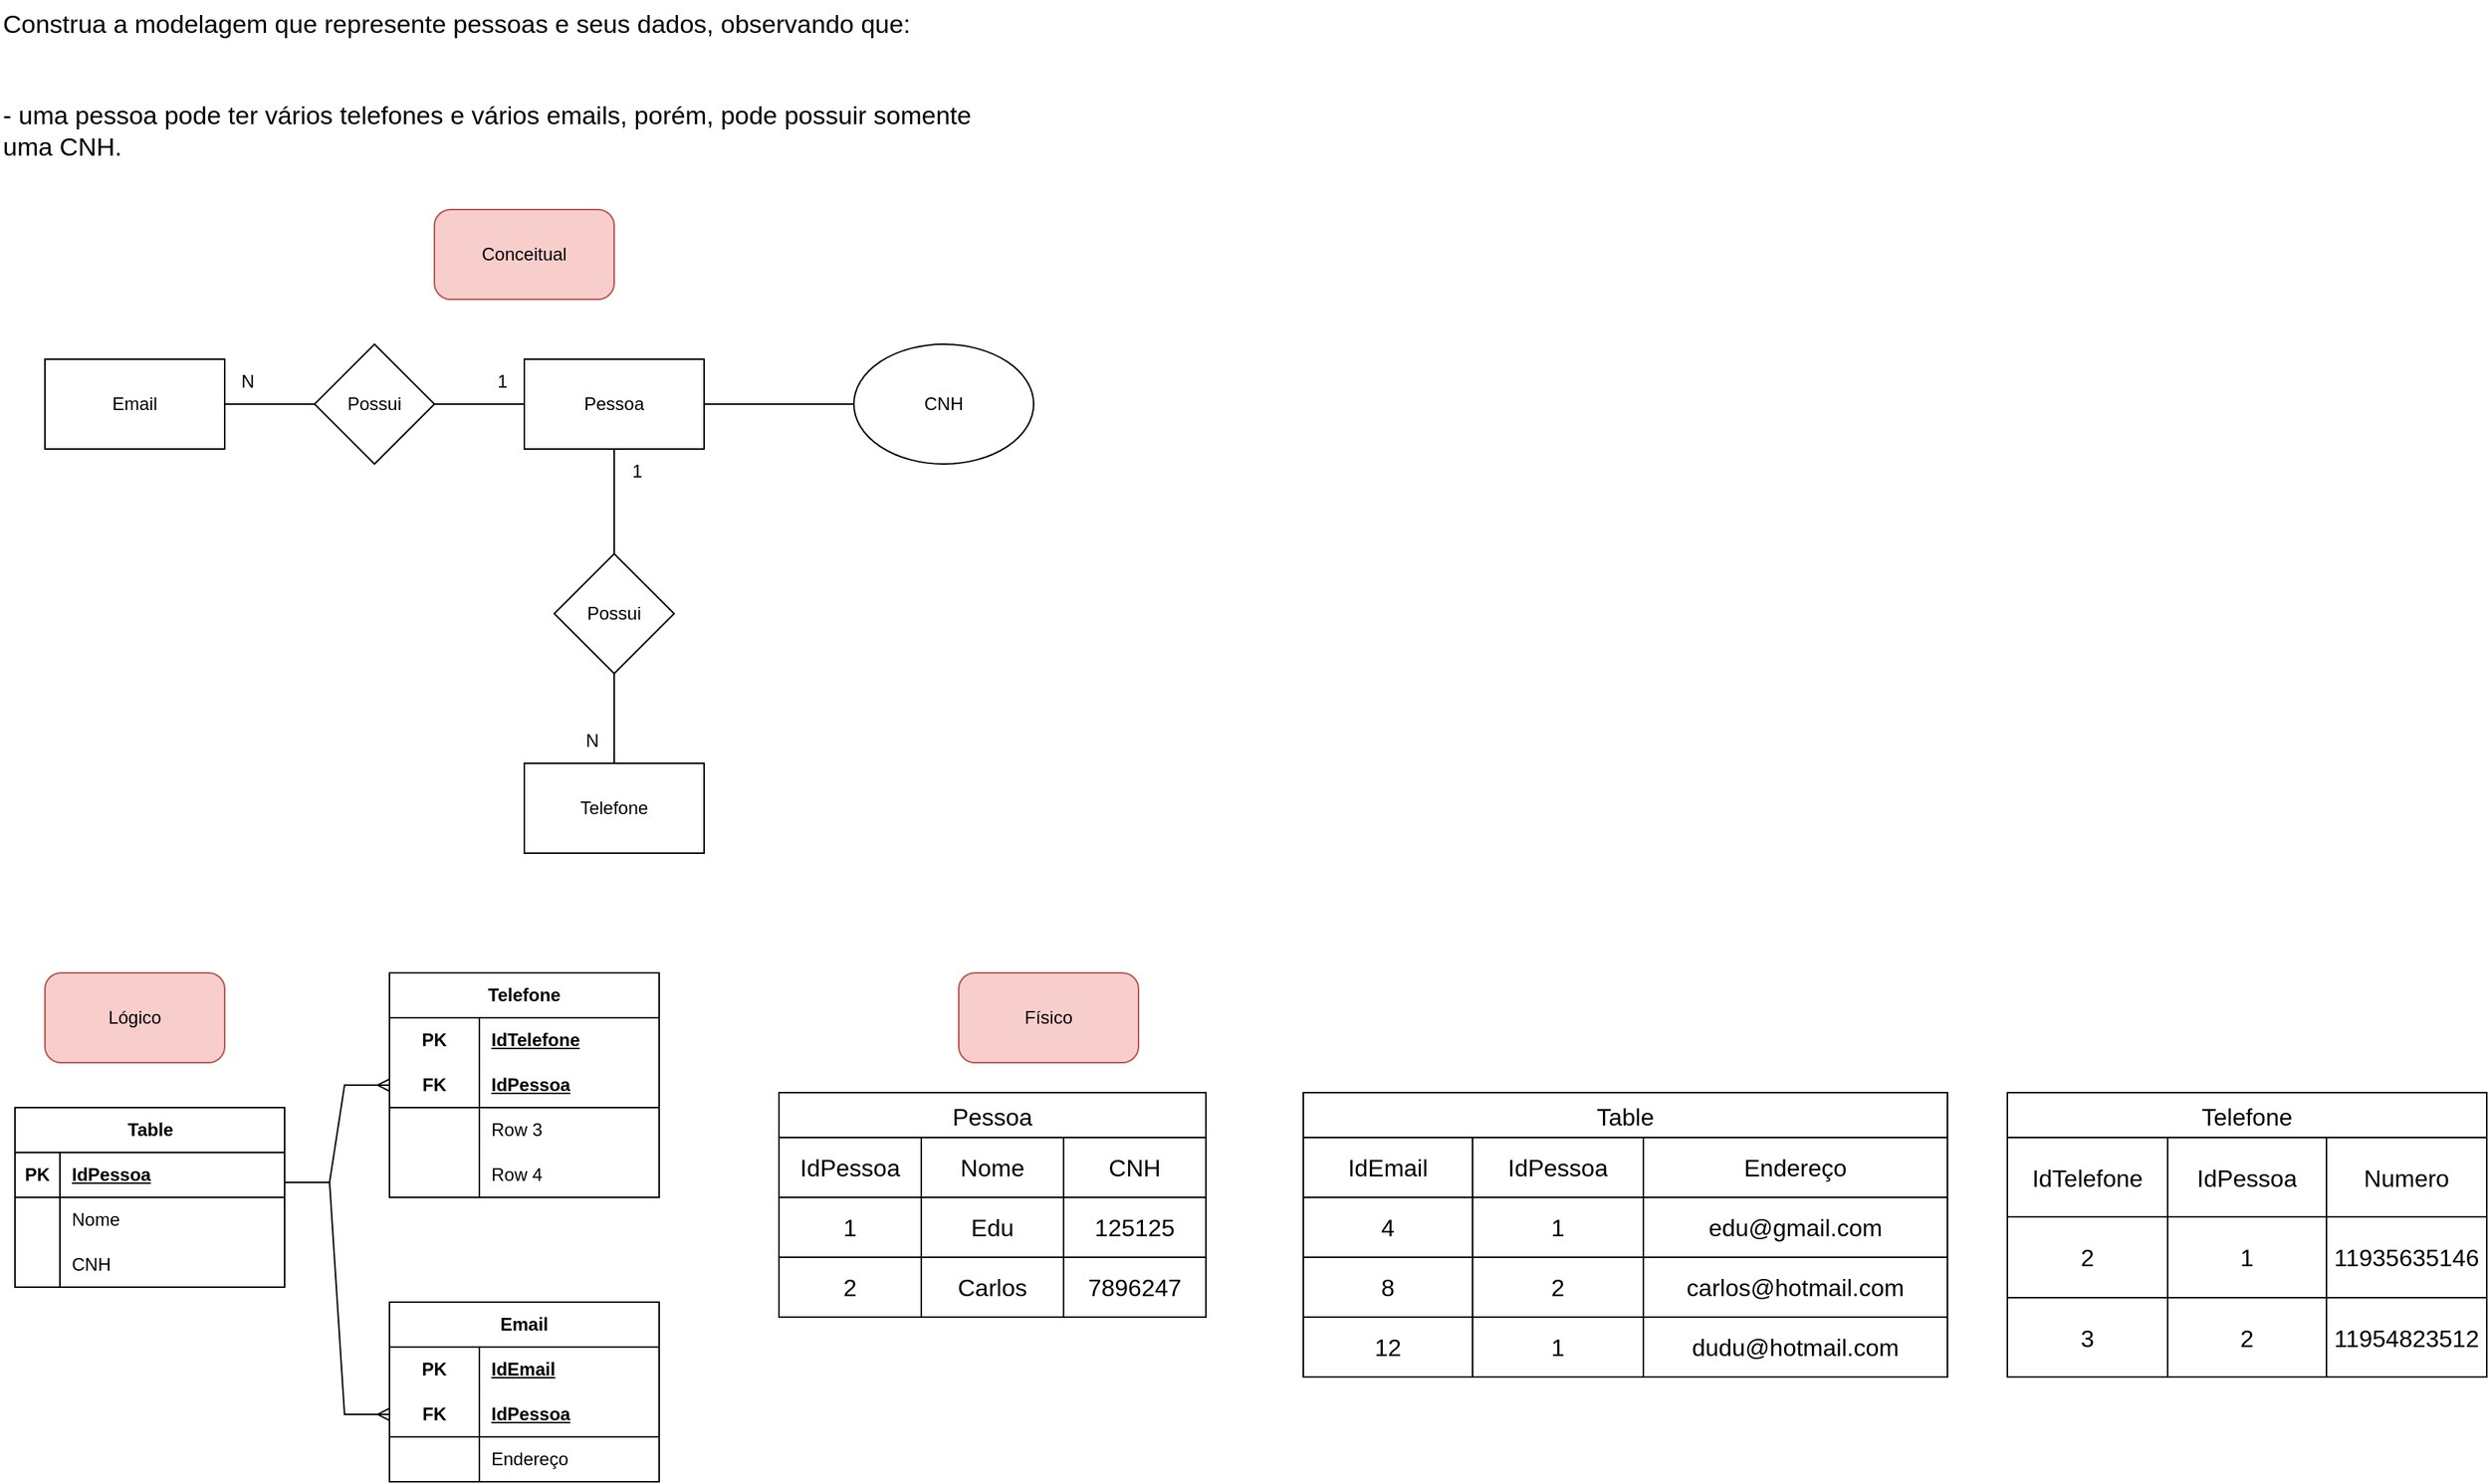 <mxfile version="21.6.5" type="github">
  <diagram name="Página-1" id="deudrrEBmIYtajGyD70U">
    <mxGraphModel dx="1062" dy="612" grid="1" gridSize="10" guides="1" tooltips="1" connect="1" arrows="1" fold="1" page="1" pageScale="1" pageWidth="827" pageHeight="1169" math="0" shadow="0">
      <root>
        <mxCell id="0" />
        <mxCell id="1" parent="0" />
        <mxCell id="JkG8ZixfXUEyKiUJJ93Y-1" value="Construa a modelagem que represente pessoas e seus dados, observando que:&#xa;&#xa;&#xa;- uma pessoa pode ter vários telefones e vários emails, porém, pode possuir somente uma CNH." style="text;whiteSpace=wrap;fontSize=17;" parent="1" vertex="1">
          <mxGeometry width="670" height="120" as="geometry" />
        </mxCell>
        <mxCell id="JkG8ZixfXUEyKiUJJ93Y-12" style="edgeStyle=orthogonalEdgeStyle;rounded=0;orthogonalLoop=1;jettySize=auto;html=1;entryX=0;entryY=0.5;entryDx=0;entryDy=0;endArrow=none;endFill=0;" parent="1" source="JkG8ZixfXUEyKiUJJ93Y-2" target="JkG8ZixfXUEyKiUJJ93Y-9" edge="1">
          <mxGeometry relative="1" as="geometry" />
        </mxCell>
        <mxCell id="JkG8ZixfXUEyKiUJJ93Y-13" style="edgeStyle=orthogonalEdgeStyle;rounded=0;orthogonalLoop=1;jettySize=auto;html=1;entryX=0.5;entryY=0;entryDx=0;entryDy=0;endArrow=none;endFill=0;" parent="1" source="JkG8ZixfXUEyKiUJJ93Y-2" target="JkG8ZixfXUEyKiUJJ93Y-6" edge="1">
          <mxGeometry relative="1" as="geometry" />
        </mxCell>
        <mxCell id="JkG8ZixfXUEyKiUJJ93Y-2" value="Pessoa" style="rounded=0;whiteSpace=wrap;html=1;" parent="1" vertex="1">
          <mxGeometry x="350" y="240" width="120" height="60" as="geometry" />
        </mxCell>
        <mxCell id="JkG8ZixfXUEyKiUJJ93Y-10" style="edgeStyle=orthogonalEdgeStyle;rounded=0;orthogonalLoop=1;jettySize=auto;html=1;entryX=0;entryY=0.5;entryDx=0;entryDy=0;endArrow=none;endFill=0;" parent="1" source="JkG8ZixfXUEyKiUJJ93Y-3" target="JkG8ZixfXUEyKiUJJ93Y-7" edge="1">
          <mxGeometry relative="1" as="geometry" />
        </mxCell>
        <mxCell id="JkG8ZixfXUEyKiUJJ93Y-3" value="Email" style="rounded=0;whiteSpace=wrap;html=1;" parent="1" vertex="1">
          <mxGeometry x="30" y="240" width="120" height="60" as="geometry" />
        </mxCell>
        <mxCell id="JkG8ZixfXUEyKiUJJ93Y-4" value="Telefone" style="rounded=0;whiteSpace=wrap;html=1;" parent="1" vertex="1">
          <mxGeometry x="350" y="510" width="120" height="60" as="geometry" />
        </mxCell>
        <mxCell id="JkG8ZixfXUEyKiUJJ93Y-14" style="edgeStyle=orthogonalEdgeStyle;rounded=0;orthogonalLoop=1;jettySize=auto;html=1;entryX=0.5;entryY=0;entryDx=0;entryDy=0;endArrow=none;endFill=0;" parent="1" source="JkG8ZixfXUEyKiUJJ93Y-6" target="JkG8ZixfXUEyKiUJJ93Y-4" edge="1">
          <mxGeometry relative="1" as="geometry" />
        </mxCell>
        <mxCell id="JkG8ZixfXUEyKiUJJ93Y-6" value="Possui" style="rhombus;whiteSpace=wrap;html=1;" parent="1" vertex="1">
          <mxGeometry x="370" y="370" width="80" height="80" as="geometry" />
        </mxCell>
        <mxCell id="JkG8ZixfXUEyKiUJJ93Y-11" style="edgeStyle=orthogonalEdgeStyle;rounded=0;orthogonalLoop=1;jettySize=auto;html=1;entryX=0;entryY=0.5;entryDx=0;entryDy=0;endArrow=none;endFill=0;" parent="1" source="JkG8ZixfXUEyKiUJJ93Y-7" target="JkG8ZixfXUEyKiUJJ93Y-2" edge="1">
          <mxGeometry relative="1" as="geometry" />
        </mxCell>
        <mxCell id="JkG8ZixfXUEyKiUJJ93Y-7" value="Possui" style="rhombus;whiteSpace=wrap;html=1;" parent="1" vertex="1">
          <mxGeometry x="210" y="230" width="80" height="80" as="geometry" />
        </mxCell>
        <mxCell id="JkG8ZixfXUEyKiUJJ93Y-9" value="CNH" style="ellipse;whiteSpace=wrap;html=1;" parent="1" vertex="1">
          <mxGeometry x="570" y="230" width="120" height="80" as="geometry" />
        </mxCell>
        <mxCell id="JkG8ZixfXUEyKiUJJ93Y-17" value="Conceitual" style="rounded=1;whiteSpace=wrap;html=1;fillColor=#f8cecc;strokeColor=#b85450;arcSize=18;" parent="1" vertex="1">
          <mxGeometry x="290" y="140" width="120" height="60" as="geometry" />
        </mxCell>
        <mxCell id="JkG8ZixfXUEyKiUJJ93Y-18" value="N" style="text;html=1;align=center;verticalAlign=middle;resizable=0;points=[];autosize=1;strokeColor=none;fillColor=none;" parent="1" vertex="1">
          <mxGeometry x="150" y="240" width="30" height="30" as="geometry" />
        </mxCell>
        <mxCell id="JkG8ZixfXUEyKiUJJ93Y-19" value="N" style="text;html=1;align=center;verticalAlign=middle;resizable=0;points=[];autosize=1;strokeColor=none;fillColor=none;" parent="1" vertex="1">
          <mxGeometry x="380" y="480" width="30" height="30" as="geometry" />
        </mxCell>
        <mxCell id="JkG8ZixfXUEyKiUJJ93Y-20" value="1" style="text;html=1;align=center;verticalAlign=middle;resizable=0;points=[];autosize=1;strokeColor=none;fillColor=none;" parent="1" vertex="1">
          <mxGeometry x="320" y="240" width="30" height="30" as="geometry" />
        </mxCell>
        <mxCell id="JkG8ZixfXUEyKiUJJ93Y-21" value="1" style="text;html=1;align=center;verticalAlign=middle;resizable=0;points=[];autosize=1;strokeColor=none;fillColor=none;" parent="1" vertex="1">
          <mxGeometry x="410" y="300" width="30" height="30" as="geometry" />
        </mxCell>
        <mxCell id="JkG8ZixfXUEyKiUJJ93Y-22" value="Lógico" style="rounded=1;whiteSpace=wrap;html=1;fillColor=#f8cecc;strokeColor=#b85450;arcSize=18;" parent="1" vertex="1">
          <mxGeometry x="30" y="650" width="120" height="60" as="geometry" />
        </mxCell>
        <mxCell id="JkG8ZixfXUEyKiUJJ93Y-23" value="Físico" style="rounded=1;whiteSpace=wrap;html=1;fillColor=#f8cecc;strokeColor=#b85450;arcSize=18;" parent="1" vertex="1">
          <mxGeometry x="640" y="650" width="120" height="60" as="geometry" />
        </mxCell>
        <mxCell id="Hm1vm0wsRM-Nah7NEGq4-1" value="Table" style="shape=table;startSize=30;container=1;collapsible=1;childLayout=tableLayout;fixedRows=1;rowLines=0;fontStyle=1;align=center;resizeLast=1;html=1;" vertex="1" parent="1">
          <mxGeometry x="10" y="740" width="180" height="120" as="geometry" />
        </mxCell>
        <mxCell id="Hm1vm0wsRM-Nah7NEGq4-2" value="" style="shape=tableRow;horizontal=0;startSize=0;swimlaneHead=0;swimlaneBody=0;fillColor=none;collapsible=0;dropTarget=0;points=[[0,0.5],[1,0.5]];portConstraint=eastwest;top=0;left=0;right=0;bottom=1;" vertex="1" parent="Hm1vm0wsRM-Nah7NEGq4-1">
          <mxGeometry y="30" width="180" height="30" as="geometry" />
        </mxCell>
        <mxCell id="Hm1vm0wsRM-Nah7NEGq4-3" value="PK" style="shape=partialRectangle;connectable=0;fillColor=none;top=0;left=0;bottom=0;right=0;fontStyle=1;overflow=hidden;whiteSpace=wrap;html=1;" vertex="1" parent="Hm1vm0wsRM-Nah7NEGq4-2">
          <mxGeometry width="30" height="30" as="geometry">
            <mxRectangle width="30" height="30" as="alternateBounds" />
          </mxGeometry>
        </mxCell>
        <mxCell id="Hm1vm0wsRM-Nah7NEGq4-4" value="IdPessoa" style="shape=partialRectangle;connectable=0;fillColor=none;top=0;left=0;bottom=0;right=0;align=left;spacingLeft=6;fontStyle=5;overflow=hidden;whiteSpace=wrap;html=1;" vertex="1" parent="Hm1vm0wsRM-Nah7NEGq4-2">
          <mxGeometry x="30" width="150" height="30" as="geometry">
            <mxRectangle width="150" height="30" as="alternateBounds" />
          </mxGeometry>
        </mxCell>
        <mxCell id="Hm1vm0wsRM-Nah7NEGq4-5" value="" style="shape=tableRow;horizontal=0;startSize=0;swimlaneHead=0;swimlaneBody=0;fillColor=none;collapsible=0;dropTarget=0;points=[[0,0.5],[1,0.5]];portConstraint=eastwest;top=0;left=0;right=0;bottom=0;" vertex="1" parent="Hm1vm0wsRM-Nah7NEGq4-1">
          <mxGeometry y="60" width="180" height="30" as="geometry" />
        </mxCell>
        <mxCell id="Hm1vm0wsRM-Nah7NEGq4-6" value="" style="shape=partialRectangle;connectable=0;fillColor=none;top=0;left=0;bottom=0;right=0;editable=1;overflow=hidden;whiteSpace=wrap;html=1;" vertex="1" parent="Hm1vm0wsRM-Nah7NEGq4-5">
          <mxGeometry width="30" height="30" as="geometry">
            <mxRectangle width="30" height="30" as="alternateBounds" />
          </mxGeometry>
        </mxCell>
        <mxCell id="Hm1vm0wsRM-Nah7NEGq4-7" value="Nome" style="shape=partialRectangle;connectable=0;fillColor=none;top=0;left=0;bottom=0;right=0;align=left;spacingLeft=6;overflow=hidden;whiteSpace=wrap;html=1;" vertex="1" parent="Hm1vm0wsRM-Nah7NEGq4-5">
          <mxGeometry x="30" width="150" height="30" as="geometry">
            <mxRectangle width="150" height="30" as="alternateBounds" />
          </mxGeometry>
        </mxCell>
        <mxCell id="Hm1vm0wsRM-Nah7NEGq4-8" value="" style="shape=tableRow;horizontal=0;startSize=0;swimlaneHead=0;swimlaneBody=0;fillColor=none;collapsible=0;dropTarget=0;points=[[0,0.5],[1,0.5]];portConstraint=eastwest;top=0;left=0;right=0;bottom=0;" vertex="1" parent="Hm1vm0wsRM-Nah7NEGq4-1">
          <mxGeometry y="90" width="180" height="30" as="geometry" />
        </mxCell>
        <mxCell id="Hm1vm0wsRM-Nah7NEGq4-9" value="" style="shape=partialRectangle;connectable=0;fillColor=none;top=0;left=0;bottom=0;right=0;editable=1;overflow=hidden;whiteSpace=wrap;html=1;" vertex="1" parent="Hm1vm0wsRM-Nah7NEGq4-8">
          <mxGeometry width="30" height="30" as="geometry">
            <mxRectangle width="30" height="30" as="alternateBounds" />
          </mxGeometry>
        </mxCell>
        <mxCell id="Hm1vm0wsRM-Nah7NEGq4-10" value="CNH" style="shape=partialRectangle;connectable=0;fillColor=none;top=0;left=0;bottom=0;right=0;align=left;spacingLeft=6;overflow=hidden;whiteSpace=wrap;html=1;" vertex="1" parent="Hm1vm0wsRM-Nah7NEGq4-8">
          <mxGeometry x="30" width="150" height="30" as="geometry">
            <mxRectangle width="150" height="30" as="alternateBounds" />
          </mxGeometry>
        </mxCell>
        <mxCell id="Hm1vm0wsRM-Nah7NEGq4-14" value="Email" style="shape=table;startSize=30;container=1;collapsible=1;childLayout=tableLayout;fixedRows=1;rowLines=0;fontStyle=1;align=center;resizeLast=1;html=1;whiteSpace=wrap;" vertex="1" parent="1">
          <mxGeometry x="260" y="870" width="180" height="120" as="geometry" />
        </mxCell>
        <mxCell id="Hm1vm0wsRM-Nah7NEGq4-15" value="" style="shape=tableRow;horizontal=0;startSize=0;swimlaneHead=0;swimlaneBody=0;fillColor=none;collapsible=0;dropTarget=0;points=[[0,0.5],[1,0.5]];portConstraint=eastwest;top=0;left=0;right=0;bottom=0;html=1;" vertex="1" parent="Hm1vm0wsRM-Nah7NEGq4-14">
          <mxGeometry y="30" width="180" height="30" as="geometry" />
        </mxCell>
        <mxCell id="Hm1vm0wsRM-Nah7NEGq4-16" value="PK" style="shape=partialRectangle;connectable=0;fillColor=none;top=0;left=0;bottom=0;right=0;fontStyle=1;overflow=hidden;html=1;whiteSpace=wrap;" vertex="1" parent="Hm1vm0wsRM-Nah7NEGq4-15">
          <mxGeometry width="60" height="30" as="geometry">
            <mxRectangle width="60" height="30" as="alternateBounds" />
          </mxGeometry>
        </mxCell>
        <mxCell id="Hm1vm0wsRM-Nah7NEGq4-17" value="IdEmail" style="shape=partialRectangle;connectable=0;fillColor=none;top=0;left=0;bottom=0;right=0;align=left;spacingLeft=6;fontStyle=5;overflow=hidden;html=1;whiteSpace=wrap;" vertex="1" parent="Hm1vm0wsRM-Nah7NEGq4-15">
          <mxGeometry x="60" width="120" height="30" as="geometry">
            <mxRectangle width="120" height="30" as="alternateBounds" />
          </mxGeometry>
        </mxCell>
        <mxCell id="Hm1vm0wsRM-Nah7NEGq4-18" value="" style="shape=tableRow;horizontal=0;startSize=0;swimlaneHead=0;swimlaneBody=0;fillColor=none;collapsible=0;dropTarget=0;points=[[0,0.5],[1,0.5]];portConstraint=eastwest;top=0;left=0;right=0;bottom=1;html=1;" vertex="1" parent="Hm1vm0wsRM-Nah7NEGq4-14">
          <mxGeometry y="60" width="180" height="30" as="geometry" />
        </mxCell>
        <mxCell id="Hm1vm0wsRM-Nah7NEGq4-19" value="FK" style="shape=partialRectangle;connectable=0;fillColor=none;top=0;left=0;bottom=0;right=0;fontStyle=1;overflow=hidden;html=1;whiteSpace=wrap;" vertex="1" parent="Hm1vm0wsRM-Nah7NEGq4-18">
          <mxGeometry width="60" height="30" as="geometry">
            <mxRectangle width="60" height="30" as="alternateBounds" />
          </mxGeometry>
        </mxCell>
        <mxCell id="Hm1vm0wsRM-Nah7NEGq4-20" value="IdPessoa" style="shape=partialRectangle;connectable=0;fillColor=none;top=0;left=0;bottom=0;right=0;align=left;spacingLeft=6;fontStyle=5;overflow=hidden;html=1;whiteSpace=wrap;" vertex="1" parent="Hm1vm0wsRM-Nah7NEGq4-18">
          <mxGeometry x="60" width="120" height="30" as="geometry">
            <mxRectangle width="120" height="30" as="alternateBounds" />
          </mxGeometry>
        </mxCell>
        <mxCell id="Hm1vm0wsRM-Nah7NEGq4-21" value="" style="shape=tableRow;horizontal=0;startSize=0;swimlaneHead=0;swimlaneBody=0;fillColor=none;collapsible=0;dropTarget=0;points=[[0,0.5],[1,0.5]];portConstraint=eastwest;top=0;left=0;right=0;bottom=0;html=1;" vertex="1" parent="Hm1vm0wsRM-Nah7NEGq4-14">
          <mxGeometry y="90" width="180" height="30" as="geometry" />
        </mxCell>
        <mxCell id="Hm1vm0wsRM-Nah7NEGq4-22" value="" style="shape=partialRectangle;connectable=0;fillColor=none;top=0;left=0;bottom=0;right=0;editable=1;overflow=hidden;html=1;whiteSpace=wrap;" vertex="1" parent="Hm1vm0wsRM-Nah7NEGq4-21">
          <mxGeometry width="60" height="30" as="geometry">
            <mxRectangle width="60" height="30" as="alternateBounds" />
          </mxGeometry>
        </mxCell>
        <mxCell id="Hm1vm0wsRM-Nah7NEGq4-23" value="Endereço" style="shape=partialRectangle;connectable=0;fillColor=none;top=0;left=0;bottom=0;right=0;align=left;spacingLeft=6;overflow=hidden;html=1;whiteSpace=wrap;" vertex="1" parent="Hm1vm0wsRM-Nah7NEGq4-21">
          <mxGeometry x="60" width="120" height="30" as="geometry">
            <mxRectangle width="120" height="30" as="alternateBounds" />
          </mxGeometry>
        </mxCell>
        <mxCell id="Hm1vm0wsRM-Nah7NEGq4-27" value="Telefone" style="shape=table;startSize=30;container=1;collapsible=1;childLayout=tableLayout;fixedRows=1;rowLines=0;fontStyle=1;align=center;resizeLast=1;html=1;whiteSpace=wrap;" vertex="1" parent="1">
          <mxGeometry x="260" y="650" width="180" height="150" as="geometry" />
        </mxCell>
        <mxCell id="Hm1vm0wsRM-Nah7NEGq4-28" value="" style="shape=tableRow;horizontal=0;startSize=0;swimlaneHead=0;swimlaneBody=0;fillColor=none;collapsible=0;dropTarget=0;points=[[0,0.5],[1,0.5]];portConstraint=eastwest;top=0;left=0;right=0;bottom=0;html=1;" vertex="1" parent="Hm1vm0wsRM-Nah7NEGq4-27">
          <mxGeometry y="30" width="180" height="30" as="geometry" />
        </mxCell>
        <mxCell id="Hm1vm0wsRM-Nah7NEGq4-29" value="PK" style="shape=partialRectangle;connectable=0;fillColor=none;top=0;left=0;bottom=0;right=0;fontStyle=1;overflow=hidden;html=1;whiteSpace=wrap;" vertex="1" parent="Hm1vm0wsRM-Nah7NEGq4-28">
          <mxGeometry width="60" height="30" as="geometry">
            <mxRectangle width="60" height="30" as="alternateBounds" />
          </mxGeometry>
        </mxCell>
        <mxCell id="Hm1vm0wsRM-Nah7NEGq4-30" value="IdTelefone" style="shape=partialRectangle;connectable=0;fillColor=none;top=0;left=0;bottom=0;right=0;align=left;spacingLeft=6;fontStyle=5;overflow=hidden;html=1;whiteSpace=wrap;" vertex="1" parent="Hm1vm0wsRM-Nah7NEGq4-28">
          <mxGeometry x="60" width="120" height="30" as="geometry">
            <mxRectangle width="120" height="30" as="alternateBounds" />
          </mxGeometry>
        </mxCell>
        <mxCell id="Hm1vm0wsRM-Nah7NEGq4-31" value="" style="shape=tableRow;horizontal=0;startSize=0;swimlaneHead=0;swimlaneBody=0;fillColor=none;collapsible=0;dropTarget=0;points=[[0,0.5],[1,0.5]];portConstraint=eastwest;top=0;left=0;right=0;bottom=1;html=1;" vertex="1" parent="Hm1vm0wsRM-Nah7NEGq4-27">
          <mxGeometry y="60" width="180" height="30" as="geometry" />
        </mxCell>
        <mxCell id="Hm1vm0wsRM-Nah7NEGq4-32" value="FK" style="shape=partialRectangle;connectable=0;fillColor=none;top=0;left=0;bottom=0;right=0;fontStyle=1;overflow=hidden;html=1;whiteSpace=wrap;" vertex="1" parent="Hm1vm0wsRM-Nah7NEGq4-31">
          <mxGeometry width="60" height="30" as="geometry">
            <mxRectangle width="60" height="30" as="alternateBounds" />
          </mxGeometry>
        </mxCell>
        <mxCell id="Hm1vm0wsRM-Nah7NEGq4-33" value="IdPessoa" style="shape=partialRectangle;connectable=0;fillColor=none;top=0;left=0;bottom=0;right=0;align=left;spacingLeft=6;fontStyle=5;overflow=hidden;html=1;whiteSpace=wrap;" vertex="1" parent="Hm1vm0wsRM-Nah7NEGq4-31">
          <mxGeometry x="60" width="120" height="30" as="geometry">
            <mxRectangle width="120" height="30" as="alternateBounds" />
          </mxGeometry>
        </mxCell>
        <mxCell id="Hm1vm0wsRM-Nah7NEGq4-34" value="" style="shape=tableRow;horizontal=0;startSize=0;swimlaneHead=0;swimlaneBody=0;fillColor=none;collapsible=0;dropTarget=0;points=[[0,0.5],[1,0.5]];portConstraint=eastwest;top=0;left=0;right=0;bottom=0;html=1;" vertex="1" parent="Hm1vm0wsRM-Nah7NEGq4-27">
          <mxGeometry y="90" width="180" height="30" as="geometry" />
        </mxCell>
        <mxCell id="Hm1vm0wsRM-Nah7NEGq4-35" value="" style="shape=partialRectangle;connectable=0;fillColor=none;top=0;left=0;bottom=0;right=0;editable=1;overflow=hidden;html=1;whiteSpace=wrap;" vertex="1" parent="Hm1vm0wsRM-Nah7NEGq4-34">
          <mxGeometry width="60" height="30" as="geometry">
            <mxRectangle width="60" height="30" as="alternateBounds" />
          </mxGeometry>
        </mxCell>
        <mxCell id="Hm1vm0wsRM-Nah7NEGq4-36" value="Row 3" style="shape=partialRectangle;connectable=0;fillColor=none;top=0;left=0;bottom=0;right=0;align=left;spacingLeft=6;overflow=hidden;html=1;whiteSpace=wrap;" vertex="1" parent="Hm1vm0wsRM-Nah7NEGq4-34">
          <mxGeometry x="60" width="120" height="30" as="geometry">
            <mxRectangle width="120" height="30" as="alternateBounds" />
          </mxGeometry>
        </mxCell>
        <mxCell id="Hm1vm0wsRM-Nah7NEGq4-37" value="" style="shape=tableRow;horizontal=0;startSize=0;swimlaneHead=0;swimlaneBody=0;fillColor=none;collapsible=0;dropTarget=0;points=[[0,0.5],[1,0.5]];portConstraint=eastwest;top=0;left=0;right=0;bottom=0;html=1;" vertex="1" parent="Hm1vm0wsRM-Nah7NEGq4-27">
          <mxGeometry y="120" width="180" height="30" as="geometry" />
        </mxCell>
        <mxCell id="Hm1vm0wsRM-Nah7NEGq4-38" value="" style="shape=partialRectangle;connectable=0;fillColor=none;top=0;left=0;bottom=0;right=0;editable=1;overflow=hidden;html=1;whiteSpace=wrap;" vertex="1" parent="Hm1vm0wsRM-Nah7NEGq4-37">
          <mxGeometry width="60" height="30" as="geometry">
            <mxRectangle width="60" height="30" as="alternateBounds" />
          </mxGeometry>
        </mxCell>
        <mxCell id="Hm1vm0wsRM-Nah7NEGq4-39" value="Row 4" style="shape=partialRectangle;connectable=0;fillColor=none;top=0;left=0;bottom=0;right=0;align=left;spacingLeft=6;overflow=hidden;html=1;whiteSpace=wrap;" vertex="1" parent="Hm1vm0wsRM-Nah7NEGq4-37">
          <mxGeometry x="60" width="120" height="30" as="geometry">
            <mxRectangle width="120" height="30" as="alternateBounds" />
          </mxGeometry>
        </mxCell>
        <mxCell id="Hm1vm0wsRM-Nah7NEGq4-40" value="" style="edgeStyle=entityRelationEdgeStyle;fontSize=12;html=1;endArrow=ERmany;rounded=0;entryX=0;entryY=0.5;entryDx=0;entryDy=0;" edge="1" parent="1" target="Hm1vm0wsRM-Nah7NEGq4-31">
          <mxGeometry width="100" height="100" relative="1" as="geometry">
            <mxPoint x="190" y="790" as="sourcePoint" />
            <mxPoint x="290" y="690" as="targetPoint" />
          </mxGeometry>
        </mxCell>
        <mxCell id="Hm1vm0wsRM-Nah7NEGq4-41" value="" style="edgeStyle=entityRelationEdgeStyle;fontSize=12;html=1;endArrow=ERmany;rounded=0;entryX=0;entryY=0.5;entryDx=0;entryDy=0;" edge="1" parent="1" target="Hm1vm0wsRM-Nah7NEGq4-18">
          <mxGeometry width="100" height="100" relative="1" as="geometry">
            <mxPoint x="190" y="790" as="sourcePoint" />
            <mxPoint x="260" y="820" as="targetPoint" />
          </mxGeometry>
        </mxCell>
        <mxCell id="Hm1vm0wsRM-Nah7NEGq4-55" value="Pessoa" style="shape=table;startSize=30;container=1;collapsible=0;childLayout=tableLayout;strokeColor=default;fontSize=16;" vertex="1" parent="1">
          <mxGeometry x="520" y="730" width="285" height="150" as="geometry" />
        </mxCell>
        <mxCell id="Hm1vm0wsRM-Nah7NEGq4-56" value="" style="shape=tableRow;horizontal=0;startSize=0;swimlaneHead=0;swimlaneBody=0;strokeColor=inherit;top=0;left=0;bottom=0;right=0;collapsible=0;dropTarget=0;fillColor=none;points=[[0,0.5],[1,0.5]];portConstraint=eastwest;fontSize=16;" vertex="1" parent="Hm1vm0wsRM-Nah7NEGq4-55">
          <mxGeometry y="30" width="285" height="40" as="geometry" />
        </mxCell>
        <mxCell id="Hm1vm0wsRM-Nah7NEGq4-57" value="IdPessoa" style="shape=partialRectangle;html=1;whiteSpace=wrap;connectable=0;strokeColor=inherit;overflow=hidden;fillColor=none;top=0;left=0;bottom=0;right=0;pointerEvents=1;fontSize=16;" vertex="1" parent="Hm1vm0wsRM-Nah7NEGq4-56">
          <mxGeometry width="95" height="40" as="geometry">
            <mxRectangle width="95" height="40" as="alternateBounds" />
          </mxGeometry>
        </mxCell>
        <mxCell id="Hm1vm0wsRM-Nah7NEGq4-58" value="Nome" style="shape=partialRectangle;html=1;whiteSpace=wrap;connectable=0;strokeColor=inherit;overflow=hidden;fillColor=none;top=0;left=0;bottom=0;right=0;pointerEvents=1;fontSize=16;" vertex="1" parent="Hm1vm0wsRM-Nah7NEGq4-56">
          <mxGeometry x="95" width="95" height="40" as="geometry">
            <mxRectangle width="95" height="40" as="alternateBounds" />
          </mxGeometry>
        </mxCell>
        <mxCell id="Hm1vm0wsRM-Nah7NEGq4-68" value="CNH" style="shape=partialRectangle;html=1;whiteSpace=wrap;connectable=0;strokeColor=inherit;overflow=hidden;fillColor=none;top=0;left=0;bottom=0;right=0;pointerEvents=1;fontSize=16;" vertex="1" parent="Hm1vm0wsRM-Nah7NEGq4-56">
          <mxGeometry x="190" width="95" height="40" as="geometry">
            <mxRectangle width="95" height="40" as="alternateBounds" />
          </mxGeometry>
        </mxCell>
        <mxCell id="Hm1vm0wsRM-Nah7NEGq4-60" value="" style="shape=tableRow;horizontal=0;startSize=0;swimlaneHead=0;swimlaneBody=0;strokeColor=inherit;top=0;left=0;bottom=0;right=0;collapsible=0;dropTarget=0;fillColor=none;points=[[0,0.5],[1,0.5]];portConstraint=eastwest;fontSize=16;" vertex="1" parent="Hm1vm0wsRM-Nah7NEGq4-55">
          <mxGeometry y="70" width="285" height="40" as="geometry" />
        </mxCell>
        <mxCell id="Hm1vm0wsRM-Nah7NEGq4-61" value="1" style="shape=partialRectangle;html=1;whiteSpace=wrap;connectable=0;strokeColor=inherit;overflow=hidden;fillColor=none;top=0;left=0;bottom=0;right=0;pointerEvents=1;fontSize=16;" vertex="1" parent="Hm1vm0wsRM-Nah7NEGq4-60">
          <mxGeometry width="95" height="40" as="geometry">
            <mxRectangle width="95" height="40" as="alternateBounds" />
          </mxGeometry>
        </mxCell>
        <mxCell id="Hm1vm0wsRM-Nah7NEGq4-62" value="Edu" style="shape=partialRectangle;html=1;whiteSpace=wrap;connectable=0;strokeColor=inherit;overflow=hidden;fillColor=none;top=0;left=0;bottom=0;right=0;pointerEvents=1;fontSize=16;" vertex="1" parent="Hm1vm0wsRM-Nah7NEGq4-60">
          <mxGeometry x="95" width="95" height="40" as="geometry">
            <mxRectangle width="95" height="40" as="alternateBounds" />
          </mxGeometry>
        </mxCell>
        <mxCell id="Hm1vm0wsRM-Nah7NEGq4-69" value="125125" style="shape=partialRectangle;html=1;whiteSpace=wrap;connectable=0;strokeColor=inherit;overflow=hidden;fillColor=none;top=0;left=0;bottom=0;right=0;pointerEvents=1;fontSize=16;" vertex="1" parent="Hm1vm0wsRM-Nah7NEGq4-60">
          <mxGeometry x="190" width="95" height="40" as="geometry">
            <mxRectangle width="95" height="40" as="alternateBounds" />
          </mxGeometry>
        </mxCell>
        <mxCell id="Hm1vm0wsRM-Nah7NEGq4-64" value="" style="shape=tableRow;horizontal=0;startSize=0;swimlaneHead=0;swimlaneBody=0;strokeColor=inherit;top=0;left=0;bottom=0;right=0;collapsible=0;dropTarget=0;fillColor=none;points=[[0,0.5],[1,0.5]];portConstraint=eastwest;fontSize=16;" vertex="1" parent="Hm1vm0wsRM-Nah7NEGq4-55">
          <mxGeometry y="110" width="285" height="40" as="geometry" />
        </mxCell>
        <mxCell id="Hm1vm0wsRM-Nah7NEGq4-65" value="2" style="shape=partialRectangle;html=1;whiteSpace=wrap;connectable=0;strokeColor=inherit;overflow=hidden;fillColor=none;top=0;left=0;bottom=0;right=0;pointerEvents=1;fontSize=16;" vertex="1" parent="Hm1vm0wsRM-Nah7NEGq4-64">
          <mxGeometry width="95" height="40" as="geometry">
            <mxRectangle width="95" height="40" as="alternateBounds" />
          </mxGeometry>
        </mxCell>
        <mxCell id="Hm1vm0wsRM-Nah7NEGq4-66" value="Carlos" style="shape=partialRectangle;html=1;whiteSpace=wrap;connectable=0;strokeColor=inherit;overflow=hidden;fillColor=none;top=0;left=0;bottom=0;right=0;pointerEvents=1;fontSize=16;" vertex="1" parent="Hm1vm0wsRM-Nah7NEGq4-64">
          <mxGeometry x="95" width="95" height="40" as="geometry">
            <mxRectangle width="95" height="40" as="alternateBounds" />
          </mxGeometry>
        </mxCell>
        <mxCell id="Hm1vm0wsRM-Nah7NEGq4-70" value="7896247" style="shape=partialRectangle;html=1;whiteSpace=wrap;connectable=0;strokeColor=inherit;overflow=hidden;fillColor=none;top=0;left=0;bottom=0;right=0;pointerEvents=1;fontSize=16;" vertex="1" parent="Hm1vm0wsRM-Nah7NEGq4-64">
          <mxGeometry x="190" width="95" height="40" as="geometry">
            <mxRectangle width="95" height="40" as="alternateBounds" />
          </mxGeometry>
        </mxCell>
        <mxCell id="Hm1vm0wsRM-Nah7NEGq4-71" value="Table" style="shape=table;startSize=30;container=1;collapsible=0;childLayout=tableLayout;strokeColor=default;fontSize=16;" vertex="1" parent="1">
          <mxGeometry x="870" y="730" width="430" height="190" as="geometry" />
        </mxCell>
        <mxCell id="Hm1vm0wsRM-Nah7NEGq4-72" value="" style="shape=tableRow;horizontal=0;startSize=0;swimlaneHead=0;swimlaneBody=0;strokeColor=inherit;top=0;left=0;bottom=0;right=0;collapsible=0;dropTarget=0;fillColor=none;points=[[0,0.5],[1,0.5]];portConstraint=eastwest;fontSize=16;" vertex="1" parent="Hm1vm0wsRM-Nah7NEGq4-71">
          <mxGeometry y="30" width="430" height="40" as="geometry" />
        </mxCell>
        <mxCell id="Hm1vm0wsRM-Nah7NEGq4-73" value="IdEmail" style="shape=partialRectangle;html=1;whiteSpace=wrap;connectable=0;strokeColor=inherit;overflow=hidden;fillColor=none;top=0;left=0;bottom=0;right=0;pointerEvents=1;fontSize=16;" vertex="1" parent="Hm1vm0wsRM-Nah7NEGq4-72">
          <mxGeometry width="113" height="40" as="geometry">
            <mxRectangle width="113" height="40" as="alternateBounds" />
          </mxGeometry>
        </mxCell>
        <mxCell id="Hm1vm0wsRM-Nah7NEGq4-74" value="IdPessoa" style="shape=partialRectangle;html=1;whiteSpace=wrap;connectable=0;strokeColor=inherit;overflow=hidden;fillColor=none;top=0;left=0;bottom=0;right=0;pointerEvents=1;fontSize=16;" vertex="1" parent="Hm1vm0wsRM-Nah7NEGq4-72">
          <mxGeometry x="113" width="114" height="40" as="geometry">
            <mxRectangle width="114" height="40" as="alternateBounds" />
          </mxGeometry>
        </mxCell>
        <mxCell id="Hm1vm0wsRM-Nah7NEGq4-75" value="Endereço" style="shape=partialRectangle;html=1;whiteSpace=wrap;connectable=0;strokeColor=inherit;overflow=hidden;fillColor=none;top=0;left=0;bottom=0;right=0;pointerEvents=1;fontSize=16;" vertex="1" parent="Hm1vm0wsRM-Nah7NEGq4-72">
          <mxGeometry x="227" width="203" height="40" as="geometry">
            <mxRectangle width="203" height="40" as="alternateBounds" />
          </mxGeometry>
        </mxCell>
        <mxCell id="Hm1vm0wsRM-Nah7NEGq4-76" value="" style="shape=tableRow;horizontal=0;startSize=0;swimlaneHead=0;swimlaneBody=0;strokeColor=inherit;top=0;left=0;bottom=0;right=0;collapsible=0;dropTarget=0;fillColor=none;points=[[0,0.5],[1,0.5]];portConstraint=eastwest;fontSize=16;" vertex="1" parent="Hm1vm0wsRM-Nah7NEGq4-71">
          <mxGeometry y="70" width="430" height="40" as="geometry" />
        </mxCell>
        <mxCell id="Hm1vm0wsRM-Nah7NEGq4-77" value="4" style="shape=partialRectangle;html=1;whiteSpace=wrap;connectable=0;strokeColor=inherit;overflow=hidden;fillColor=none;top=0;left=0;bottom=0;right=0;pointerEvents=1;fontSize=16;" vertex="1" parent="Hm1vm0wsRM-Nah7NEGq4-76">
          <mxGeometry width="113" height="40" as="geometry">
            <mxRectangle width="113" height="40" as="alternateBounds" />
          </mxGeometry>
        </mxCell>
        <mxCell id="Hm1vm0wsRM-Nah7NEGq4-78" value="1" style="shape=partialRectangle;html=1;whiteSpace=wrap;connectable=0;strokeColor=inherit;overflow=hidden;fillColor=none;top=0;left=0;bottom=0;right=0;pointerEvents=1;fontSize=16;" vertex="1" parent="Hm1vm0wsRM-Nah7NEGq4-76">
          <mxGeometry x="113" width="114" height="40" as="geometry">
            <mxRectangle width="114" height="40" as="alternateBounds" />
          </mxGeometry>
        </mxCell>
        <mxCell id="Hm1vm0wsRM-Nah7NEGq4-79" value="edu@gmail.com" style="shape=partialRectangle;html=1;whiteSpace=wrap;connectable=0;strokeColor=inherit;overflow=hidden;fillColor=none;top=0;left=0;bottom=0;right=0;pointerEvents=1;fontSize=16;" vertex="1" parent="Hm1vm0wsRM-Nah7NEGq4-76">
          <mxGeometry x="227" width="203" height="40" as="geometry">
            <mxRectangle width="203" height="40" as="alternateBounds" />
          </mxGeometry>
        </mxCell>
        <mxCell id="Hm1vm0wsRM-Nah7NEGq4-84" style="shape=tableRow;horizontal=0;startSize=0;swimlaneHead=0;swimlaneBody=0;strokeColor=inherit;top=0;left=0;bottom=0;right=0;collapsible=0;dropTarget=0;fillColor=none;points=[[0,0.5],[1,0.5]];portConstraint=eastwest;fontSize=16;" vertex="1" parent="Hm1vm0wsRM-Nah7NEGq4-71">
          <mxGeometry y="110" width="430" height="40" as="geometry" />
        </mxCell>
        <mxCell id="Hm1vm0wsRM-Nah7NEGq4-85" value="8" style="shape=partialRectangle;html=1;whiteSpace=wrap;connectable=0;strokeColor=inherit;overflow=hidden;fillColor=none;top=0;left=0;bottom=0;right=0;pointerEvents=1;fontSize=16;" vertex="1" parent="Hm1vm0wsRM-Nah7NEGq4-84">
          <mxGeometry width="113" height="40" as="geometry">
            <mxRectangle width="113" height="40" as="alternateBounds" />
          </mxGeometry>
        </mxCell>
        <mxCell id="Hm1vm0wsRM-Nah7NEGq4-86" value="2" style="shape=partialRectangle;html=1;whiteSpace=wrap;connectable=0;strokeColor=inherit;overflow=hidden;fillColor=none;top=0;left=0;bottom=0;right=0;pointerEvents=1;fontSize=16;" vertex="1" parent="Hm1vm0wsRM-Nah7NEGq4-84">
          <mxGeometry x="113" width="114" height="40" as="geometry">
            <mxRectangle width="114" height="40" as="alternateBounds" />
          </mxGeometry>
        </mxCell>
        <mxCell id="Hm1vm0wsRM-Nah7NEGq4-87" value="carlos@hotmail.com" style="shape=partialRectangle;html=1;whiteSpace=wrap;connectable=0;strokeColor=inherit;overflow=hidden;fillColor=none;top=0;left=0;bottom=0;right=0;pointerEvents=1;fontSize=16;" vertex="1" parent="Hm1vm0wsRM-Nah7NEGq4-84">
          <mxGeometry x="227" width="203" height="40" as="geometry">
            <mxRectangle width="203" height="40" as="alternateBounds" />
          </mxGeometry>
        </mxCell>
        <mxCell id="Hm1vm0wsRM-Nah7NEGq4-80" value="" style="shape=tableRow;horizontal=0;startSize=0;swimlaneHead=0;swimlaneBody=0;strokeColor=inherit;top=0;left=0;bottom=0;right=0;collapsible=0;dropTarget=0;fillColor=none;points=[[0,0.5],[1,0.5]];portConstraint=eastwest;fontSize=16;" vertex="1" parent="Hm1vm0wsRM-Nah7NEGq4-71">
          <mxGeometry y="150" width="430" height="40" as="geometry" />
        </mxCell>
        <mxCell id="Hm1vm0wsRM-Nah7NEGq4-81" value="12" style="shape=partialRectangle;html=1;whiteSpace=wrap;connectable=0;strokeColor=inherit;overflow=hidden;fillColor=none;top=0;left=0;bottom=0;right=0;pointerEvents=1;fontSize=16;" vertex="1" parent="Hm1vm0wsRM-Nah7NEGq4-80">
          <mxGeometry width="113" height="40" as="geometry">
            <mxRectangle width="113" height="40" as="alternateBounds" />
          </mxGeometry>
        </mxCell>
        <mxCell id="Hm1vm0wsRM-Nah7NEGq4-82" value="1" style="shape=partialRectangle;html=1;whiteSpace=wrap;connectable=0;strokeColor=inherit;overflow=hidden;fillColor=none;top=0;left=0;bottom=0;right=0;pointerEvents=1;fontSize=16;" vertex="1" parent="Hm1vm0wsRM-Nah7NEGq4-80">
          <mxGeometry x="113" width="114" height="40" as="geometry">
            <mxRectangle width="114" height="40" as="alternateBounds" />
          </mxGeometry>
        </mxCell>
        <mxCell id="Hm1vm0wsRM-Nah7NEGq4-83" value="dudu@hotmail.com" style="shape=partialRectangle;html=1;whiteSpace=wrap;connectable=0;strokeColor=inherit;overflow=hidden;fillColor=none;top=0;left=0;bottom=0;right=0;pointerEvents=1;fontSize=16;" vertex="1" parent="Hm1vm0wsRM-Nah7NEGq4-80">
          <mxGeometry x="227" width="203" height="40" as="geometry">
            <mxRectangle width="203" height="40" as="alternateBounds" />
          </mxGeometry>
        </mxCell>
        <mxCell id="Hm1vm0wsRM-Nah7NEGq4-88" value="Telefone" style="shape=table;startSize=30;container=1;collapsible=0;childLayout=tableLayout;strokeColor=default;fontSize=16;" vertex="1" parent="1">
          <mxGeometry x="1340" y="730" width="320" height="190" as="geometry" />
        </mxCell>
        <mxCell id="Hm1vm0wsRM-Nah7NEGq4-89" value="" style="shape=tableRow;horizontal=0;startSize=0;swimlaneHead=0;swimlaneBody=0;strokeColor=inherit;top=0;left=0;bottom=0;right=0;collapsible=0;dropTarget=0;fillColor=none;points=[[0,0.5],[1,0.5]];portConstraint=eastwest;fontSize=16;" vertex="1" parent="Hm1vm0wsRM-Nah7NEGq4-88">
          <mxGeometry y="30" width="320" height="53" as="geometry" />
        </mxCell>
        <mxCell id="Hm1vm0wsRM-Nah7NEGq4-90" value="IdTelefone" style="shape=partialRectangle;html=1;whiteSpace=wrap;connectable=0;strokeColor=inherit;overflow=hidden;fillColor=none;top=0;left=0;bottom=0;right=0;pointerEvents=1;fontSize=16;" vertex="1" parent="Hm1vm0wsRM-Nah7NEGq4-89">
          <mxGeometry width="107" height="53" as="geometry">
            <mxRectangle width="107" height="53" as="alternateBounds" />
          </mxGeometry>
        </mxCell>
        <mxCell id="Hm1vm0wsRM-Nah7NEGq4-91" value="IdPessoa" style="shape=partialRectangle;html=1;whiteSpace=wrap;connectable=0;strokeColor=inherit;overflow=hidden;fillColor=none;top=0;left=0;bottom=0;right=0;pointerEvents=1;fontSize=16;" vertex="1" parent="Hm1vm0wsRM-Nah7NEGq4-89">
          <mxGeometry x="107" width="106" height="53" as="geometry">
            <mxRectangle width="106" height="53" as="alternateBounds" />
          </mxGeometry>
        </mxCell>
        <mxCell id="Hm1vm0wsRM-Nah7NEGq4-92" value="Numero" style="shape=partialRectangle;html=1;whiteSpace=wrap;connectable=0;strokeColor=inherit;overflow=hidden;fillColor=none;top=0;left=0;bottom=0;right=0;pointerEvents=1;fontSize=16;" vertex="1" parent="Hm1vm0wsRM-Nah7NEGq4-89">
          <mxGeometry x="213" width="107" height="53" as="geometry">
            <mxRectangle width="107" height="53" as="alternateBounds" />
          </mxGeometry>
        </mxCell>
        <mxCell id="Hm1vm0wsRM-Nah7NEGq4-93" value="" style="shape=tableRow;horizontal=0;startSize=0;swimlaneHead=0;swimlaneBody=0;strokeColor=inherit;top=0;left=0;bottom=0;right=0;collapsible=0;dropTarget=0;fillColor=none;points=[[0,0.5],[1,0.5]];portConstraint=eastwest;fontSize=16;" vertex="1" parent="Hm1vm0wsRM-Nah7NEGq4-88">
          <mxGeometry y="83" width="320" height="54" as="geometry" />
        </mxCell>
        <mxCell id="Hm1vm0wsRM-Nah7NEGq4-94" value="2" style="shape=partialRectangle;html=1;whiteSpace=wrap;connectable=0;strokeColor=inherit;overflow=hidden;fillColor=none;top=0;left=0;bottom=0;right=0;pointerEvents=1;fontSize=16;" vertex="1" parent="Hm1vm0wsRM-Nah7NEGq4-93">
          <mxGeometry width="107" height="54" as="geometry">
            <mxRectangle width="107" height="54" as="alternateBounds" />
          </mxGeometry>
        </mxCell>
        <mxCell id="Hm1vm0wsRM-Nah7NEGq4-95" value="1" style="shape=partialRectangle;html=1;whiteSpace=wrap;connectable=0;strokeColor=inherit;overflow=hidden;fillColor=none;top=0;left=0;bottom=0;right=0;pointerEvents=1;fontSize=16;" vertex="1" parent="Hm1vm0wsRM-Nah7NEGq4-93">
          <mxGeometry x="107" width="106" height="54" as="geometry">
            <mxRectangle width="106" height="54" as="alternateBounds" />
          </mxGeometry>
        </mxCell>
        <mxCell id="Hm1vm0wsRM-Nah7NEGq4-96" value="11935635146" style="shape=partialRectangle;html=1;whiteSpace=wrap;connectable=0;strokeColor=inherit;overflow=hidden;fillColor=none;top=0;left=0;bottom=0;right=0;pointerEvents=1;fontSize=16;" vertex="1" parent="Hm1vm0wsRM-Nah7NEGq4-93">
          <mxGeometry x="213" width="107" height="54" as="geometry">
            <mxRectangle width="107" height="54" as="alternateBounds" />
          </mxGeometry>
        </mxCell>
        <mxCell id="Hm1vm0wsRM-Nah7NEGq4-97" value="" style="shape=tableRow;horizontal=0;startSize=0;swimlaneHead=0;swimlaneBody=0;strokeColor=inherit;top=0;left=0;bottom=0;right=0;collapsible=0;dropTarget=0;fillColor=none;points=[[0,0.5],[1,0.5]];portConstraint=eastwest;fontSize=16;" vertex="1" parent="Hm1vm0wsRM-Nah7NEGq4-88">
          <mxGeometry y="137" width="320" height="53" as="geometry" />
        </mxCell>
        <mxCell id="Hm1vm0wsRM-Nah7NEGq4-98" value="3" style="shape=partialRectangle;html=1;whiteSpace=wrap;connectable=0;strokeColor=inherit;overflow=hidden;fillColor=none;top=0;left=0;bottom=0;right=0;pointerEvents=1;fontSize=16;" vertex="1" parent="Hm1vm0wsRM-Nah7NEGq4-97">
          <mxGeometry width="107" height="53" as="geometry">
            <mxRectangle width="107" height="53" as="alternateBounds" />
          </mxGeometry>
        </mxCell>
        <mxCell id="Hm1vm0wsRM-Nah7NEGq4-99" value="2" style="shape=partialRectangle;html=1;whiteSpace=wrap;connectable=0;strokeColor=inherit;overflow=hidden;fillColor=none;top=0;left=0;bottom=0;right=0;pointerEvents=1;fontSize=16;" vertex="1" parent="Hm1vm0wsRM-Nah7NEGq4-97">
          <mxGeometry x="107" width="106" height="53" as="geometry">
            <mxRectangle width="106" height="53" as="alternateBounds" />
          </mxGeometry>
        </mxCell>
        <mxCell id="Hm1vm0wsRM-Nah7NEGq4-100" value="11954823512" style="shape=partialRectangle;html=1;whiteSpace=wrap;connectable=0;strokeColor=inherit;overflow=hidden;fillColor=none;top=0;left=0;bottom=0;right=0;pointerEvents=1;fontSize=16;" vertex="1" parent="Hm1vm0wsRM-Nah7NEGq4-97">
          <mxGeometry x="213" width="107" height="53" as="geometry">
            <mxRectangle width="107" height="53" as="alternateBounds" />
          </mxGeometry>
        </mxCell>
      </root>
    </mxGraphModel>
  </diagram>
</mxfile>
